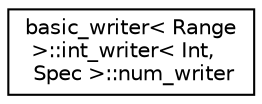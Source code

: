 digraph "Graphical Class Hierarchy"
{
  edge [fontname="Helvetica",fontsize="10",labelfontname="Helvetica",labelfontsize="10"];
  node [fontname="Helvetica",fontsize="10",shape=record];
  rankdir="LR";
  Node1 [label="basic_writer\< Range\l \>::int_writer\< Int,\l Spec \>::num_writer",height=0.2,width=0.4,color="black", fillcolor="white", style="filled",URL="$structbasic__writer_1_1int__writer_1_1num__writer.html"];
}
